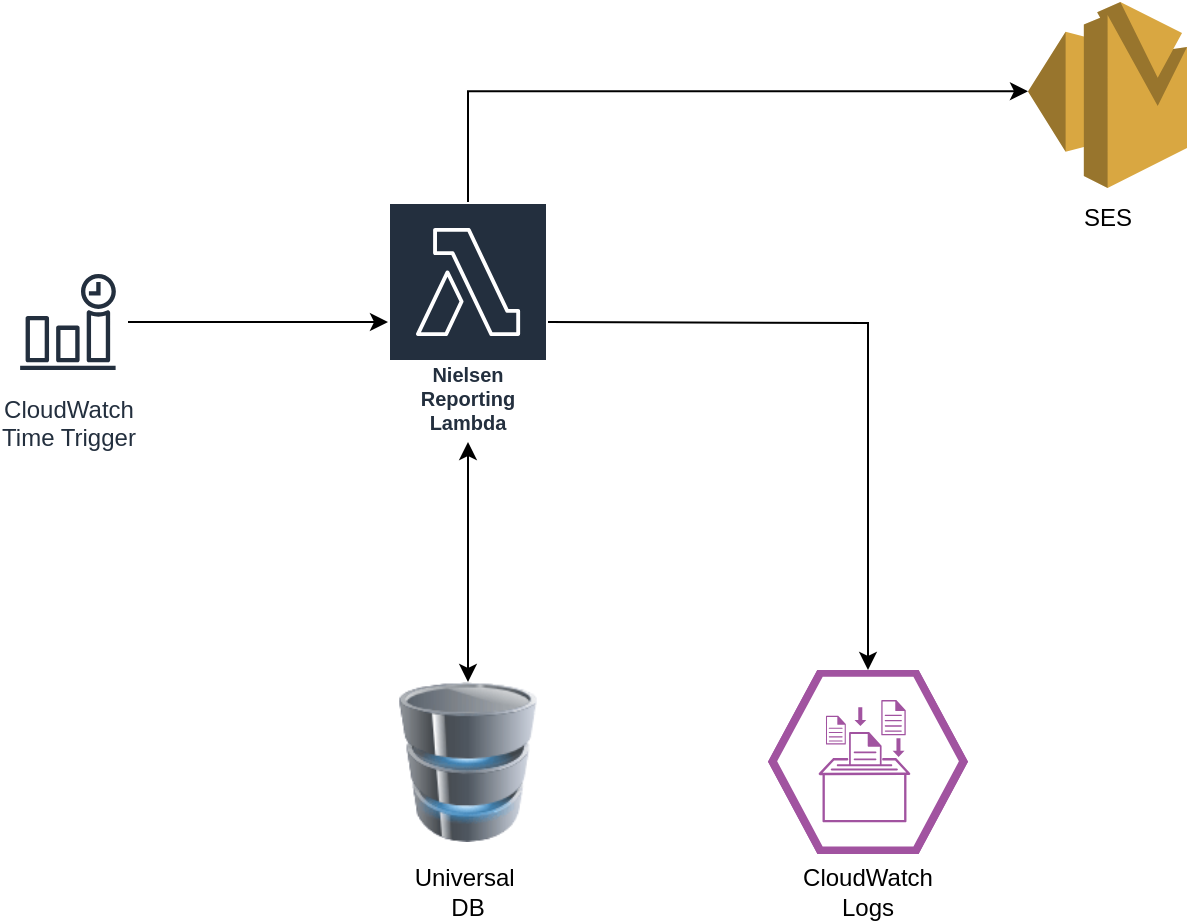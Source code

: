 <mxfile version="23.1.5" type="device" pages="4">
  <diagram name="Architecture Diagram" id="EqOSfAF9UxV9FrQAuN-9">
    <mxGraphModel dx="1434" dy="844" grid="1" gridSize="10" guides="1" tooltips="1" connect="1" arrows="1" fold="1" page="1" pageScale="1" pageWidth="1100" pageHeight="850" math="0" shadow="0">
      <root>
        <mxCell id="0" />
        <mxCell id="1" parent="0" />
        <mxCell id="h_64VjBJcjnfOyih_3GU-10" style="edgeStyle=orthogonalEdgeStyle;rounded=0;orthogonalLoop=1;jettySize=auto;html=1;entryX=0.5;entryY=0;entryDx=0;entryDy=0;entryPerimeter=0;" parent="1" target="JBzOEodIN-BkEHL5_Y5i-1" edge="1">
          <mxGeometry relative="1" as="geometry">
            <mxPoint x="320" y="300" as="sourcePoint" />
            <mxPoint x="500" y="480" as="targetPoint" />
          </mxGeometry>
        </mxCell>
        <mxCell id="h_64VjBJcjnfOyih_3GU-1" value="Nielsen Reporting Lambda" style="sketch=0;outlineConnect=0;fontColor=#232F3E;gradientColor=none;strokeColor=#ffffff;fillColor=#232F3E;dashed=0;verticalLabelPosition=middle;verticalAlign=bottom;align=center;html=1;whiteSpace=wrap;fontSize=10;fontStyle=1;spacing=3;shape=mxgraph.aws4.productIcon;prIcon=mxgraph.aws4.lambda;" parent="1" vertex="1">
          <mxGeometry x="240" y="240" width="80" height="120" as="geometry" />
        </mxCell>
        <mxCell id="h_64VjBJcjnfOyih_3GU-8" style="edgeStyle=orthogonalEdgeStyle;rounded=0;orthogonalLoop=1;jettySize=auto;html=1;startArrow=classic;startFill=1;" parent="1" source="h_64VjBJcjnfOyih_3GU-2" target="h_64VjBJcjnfOyih_3GU-1" edge="1">
          <mxGeometry relative="1" as="geometry" />
        </mxCell>
        <mxCell id="h_64VjBJcjnfOyih_3GU-2" value="" style="image;html=1;image=img/lib/clip_art/computers/Database_128x128.png" parent="1" vertex="1">
          <mxGeometry x="240" y="480" width="80" height="80" as="geometry" />
        </mxCell>
        <mxCell id="h_64VjBJcjnfOyih_3GU-6" style="edgeStyle=orthogonalEdgeStyle;rounded=0;orthogonalLoop=1;jettySize=auto;html=1;startArrow=classic;startFill=1;endArrow=none;endFill=0;exitX=0;exitY=0.48;exitDx=0;exitDy=0;exitPerimeter=0;" parent="1" source="h_64VjBJcjnfOyih_3GU-11" target="h_64VjBJcjnfOyih_3GU-1" edge="1">
          <mxGeometry relative="1" as="geometry">
            <mxPoint x="360" y="185" as="sourcePoint" />
          </mxGeometry>
        </mxCell>
        <mxCell id="h_64VjBJcjnfOyih_3GU-11" value="" style="outlineConnect=0;dashed=0;verticalLabelPosition=bottom;verticalAlign=top;align=center;html=1;shape=mxgraph.aws3.ses;fillColor=#D9A741;gradientColor=none;" parent="1" vertex="1">
          <mxGeometry x="560" y="140" width="79.5" height="93" as="geometry" />
        </mxCell>
        <mxCell id="h_64VjBJcjnfOyih_3GU-13" value="Universal&amp;nbsp;&lt;br&gt;DB" style="text;html=1;strokeColor=none;fillColor=none;align=center;verticalAlign=middle;whiteSpace=wrap;rounded=0;" parent="1" vertex="1">
          <mxGeometry x="250" y="570" width="60" height="30" as="geometry" />
        </mxCell>
        <mxCell id="h_64VjBJcjnfOyih_3GU-15" value="SES" style="text;html=1;strokeColor=none;fillColor=none;align=center;verticalAlign=middle;whiteSpace=wrap;rounded=0;" parent="1" vertex="1">
          <mxGeometry x="569.75" y="233" width="60" height="30" as="geometry" />
        </mxCell>
        <mxCell id="JBzOEodIN-BkEHL5_Y5i-1" value="" style="verticalLabelPosition=bottom;sketch=0;html=1;fillColor=#A153A0;strokeColor=#ffffff;verticalAlign=top;align=center;points=[[0,0.5,0],[0.125,0.25,0],[0.25,0,0],[0.5,0,0],[0.75,0,0],[0.875,0.25,0],[1,0.5,0],[0.875,0.75,0],[0.75,1,0],[0.5,1,0],[0.125,0.75,0]];pointerEvents=1;shape=mxgraph.cisco_safe.compositeIcon;bgIcon=mxgraph.cisco_safe.design.blank_device;resIcon=mxgraph.cisco_safe.design.log_collector_2;" parent="1" vertex="1">
          <mxGeometry x="430" y="474" width="100" height="92" as="geometry" />
        </mxCell>
        <mxCell id="JBzOEodIN-BkEHL5_Y5i-2" value="CloudWatch Logs" style="text;html=1;strokeColor=none;fillColor=none;align=center;verticalAlign=middle;whiteSpace=wrap;rounded=0;" parent="1" vertex="1">
          <mxGeometry x="450" y="570" width="60" height="30" as="geometry" />
        </mxCell>
        <mxCell id="ltnR_vWxz3jyMfiVWhO7-2" style="edgeStyle=orthogonalEdgeStyle;rounded=0;orthogonalLoop=1;jettySize=auto;html=1;" parent="1" source="ltnR_vWxz3jyMfiVWhO7-1" target="h_64VjBJcjnfOyih_3GU-1" edge="1">
          <mxGeometry relative="1" as="geometry" />
        </mxCell>
        <mxCell id="ltnR_vWxz3jyMfiVWhO7-1" value="CloudWatch &lt;br&gt;Time Trigger" style="sketch=0;outlineConnect=0;fontColor=#232F3E;gradientColor=none;strokeColor=#232F3E;fillColor=#ffffff;dashed=0;verticalLabelPosition=bottom;verticalAlign=top;align=center;html=1;fontSize=12;fontStyle=0;aspect=fixed;shape=mxgraph.aws4.resourceIcon;resIcon=mxgraph.aws4.event_time_based;" parent="1" vertex="1">
          <mxGeometry x="50" y="270" width="60" height="60" as="geometry" />
        </mxCell>
      </root>
    </mxGraphModel>
  </diagram>
  <diagram id="ORHRwgy645g2wktpHmo-" name="Sequence Diagram">
    <mxGraphModel dx="1434" dy="844" grid="1" gridSize="10" guides="1" tooltips="1" connect="1" arrows="1" fold="1" page="1" pageScale="1" pageWidth="1100" pageHeight="850" math="0" shadow="0">
      <root>
        <mxCell id="0" />
        <mxCell id="1" parent="0" />
        <mxCell id="0DhM-eU6NFH7G5UDxQWF-1" value="Lambda" style="shape=umlLifeline;perimeter=lifelinePerimeter;whiteSpace=wrap;html=1;container=1;dropTarget=0;collapsible=0;recursiveResize=0;outlineConnect=0;portConstraint=eastwest;newEdgeStyle={&quot;edgeStyle&quot;:&quot;elbowEdgeStyle&quot;,&quot;elbow&quot;:&quot;vertical&quot;,&quot;curved&quot;:0,&quot;rounded&quot;:0};strokeWidth=2;fillColor=#d5e8d4;gradientColor=#97d077;strokeColor=#82b366;rounded=1;shadow=0;glass=0;" parent="1" vertex="1">
          <mxGeometry x="280" y="80" width="100" height="600" as="geometry" />
        </mxCell>
        <mxCell id="LNtO-cqqQEX49Jt9hzPX-5" value="" style="html=1;points=[[0,0,0,0,5],[0,1,0,0,-5],[1,0,0,0,5],[1,1,0,0,-5]];perimeter=orthogonalPerimeter;outlineConnect=0;targetShapes=umlLifeline;portConstraint=eastwest;newEdgeStyle={&quot;curved&quot;:0,&quot;rounded&quot;:0};" parent="0DhM-eU6NFH7G5UDxQWF-1" vertex="1">
          <mxGeometry x="45" y="80" width="10" height="480" as="geometry" />
        </mxCell>
        <mxCell id="0DhM-eU6NFH7G5UDxQWF-2" value="Universal DB" style="shape=umlLifeline;perimeter=lifelinePerimeter;whiteSpace=wrap;html=1;container=1;dropTarget=0;collapsible=0;recursiveResize=0;outlineConnect=0;portConstraint=eastwest;newEdgeStyle={&quot;edgeStyle&quot;:&quot;elbowEdgeStyle&quot;,&quot;elbow&quot;:&quot;vertical&quot;,&quot;curved&quot;:0,&quot;rounded&quot;:0};strokeWidth=2;fillColor=#dae8fc;gradientColor=#7ea6e0;strokeColor=#6c8ebf;rounded=1;shadow=0;glass=0;" parent="1" vertex="1">
          <mxGeometry x="440" y="80" width="100" height="600" as="geometry" />
        </mxCell>
        <mxCell id="LNtO-cqqQEX49Jt9hzPX-6" value="" style="html=1;points=[[0,0,0,0,5],[0,1,0,0,-5],[1,0,0,0,5],[1,1,0,0,-5]];perimeter=orthogonalPerimeter;outlineConnect=0;targetShapes=umlLifeline;portConstraint=eastwest;newEdgeStyle={&quot;curved&quot;:0,&quot;rounded&quot;:0};" parent="0DhM-eU6NFH7G5UDxQWF-2" vertex="1">
          <mxGeometry x="45" y="120" width="10" height="80" as="geometry" />
        </mxCell>
        <mxCell id="ZVTcPb_TioCnOxeZLeT5-1" value="" style="html=1;points=[[0,0,0,0,5],[0,1,0,0,-5],[1,0,0,0,5],[1,1,0,0,-5]];perimeter=orthogonalPerimeter;outlineConnect=0;targetShapes=umlLifeline;portConstraint=eastwest;newEdgeStyle={&quot;curved&quot;:0,&quot;rounded&quot;:0};" vertex="1" parent="0DhM-eU6NFH7G5UDxQWF-2">
          <mxGeometry x="45" y="370" width="10" height="90" as="geometry" />
        </mxCell>
        <mxCell id="LNtO-cqqQEX49Jt9hzPX-2" value="SES" style="shape=umlLifeline;perimeter=lifelinePerimeter;whiteSpace=wrap;html=1;container=1;dropTarget=0;collapsible=0;recursiveResize=0;outlineConnect=0;portConstraint=eastwest;newEdgeStyle={&quot;edgeStyle&quot;:&quot;elbowEdgeStyle&quot;,&quot;elbow&quot;:&quot;vertical&quot;,&quot;curved&quot;:0,&quot;rounded&quot;:0};strokeWidth=2;fillColor=#ffcd28;gradientColor=#ffa500;strokeColor=#d79b00;rounded=1;shadow=0;glass=0;" parent="1" vertex="1">
          <mxGeometry x="599" y="80" width="100" height="600" as="geometry" />
        </mxCell>
        <mxCell id="LNtO-cqqQEX49Jt9hzPX-12" value="" style="html=1;points=[[0,0,0,0,5],[0,1,0,0,-5],[1,0,0,0,5],[1,1,0,0,-5]];perimeter=orthogonalPerimeter;outlineConnect=0;targetShapes=umlLifeline;portConstraint=eastwest;newEdgeStyle={&quot;curved&quot;:0,&quot;rounded&quot;:0};" parent="LNtO-cqqQEX49Jt9hzPX-2" vertex="1">
          <mxGeometry x="45" y="230" width="10" height="140" as="geometry" />
        </mxCell>
        <mxCell id="LNtO-cqqQEX49Jt9hzPX-3" value="CloudWatch&lt;br&gt;Logs" style="shape=umlLifeline;perimeter=lifelinePerimeter;whiteSpace=wrap;html=1;container=1;dropTarget=0;collapsible=0;recursiveResize=0;outlineConnect=0;portConstraint=eastwest;newEdgeStyle={&quot;edgeStyle&quot;:&quot;elbowEdgeStyle&quot;,&quot;elbow&quot;:&quot;vertical&quot;,&quot;curved&quot;:0,&quot;rounded&quot;:0};strokeWidth=2;fillColor=#f5f5f5;gradientColor=#b3b3b3;strokeColor=#666666;rounded=1;shadow=0;glass=0;" parent="1" vertex="1">
          <mxGeometry x="759" y="80" width="100" height="600" as="geometry" />
        </mxCell>
        <mxCell id="LNtO-cqqQEX49Jt9hzPX-17" value="" style="html=1;points=[[0,0,0,0,5],[0,1,0,0,-5],[1,0,0,0,5],[1,1,0,0,-5]];perimeter=orthogonalPerimeter;outlineConnect=0;targetShapes=umlLifeline;portConstraint=eastwest;newEdgeStyle={&quot;curved&quot;:0,&quot;rounded&quot;:0};" parent="LNtO-cqqQEX49Jt9hzPX-3" vertex="1">
          <mxGeometry x="45" y="480" width="10" height="80" as="geometry" />
        </mxCell>
        <mxCell id="LNtO-cqqQEX49Jt9hzPX-7" value="GetNewChannels()" style="html=1;verticalAlign=bottom;endArrow=block;curved=0;rounded=0;entryX=0;entryY=0;entryDx=0;entryDy=5;" parent="1" source="LNtO-cqqQEX49Jt9hzPX-5" target="LNtO-cqqQEX49Jt9hzPX-6" edge="1">
          <mxGeometry relative="1" as="geometry">
            <mxPoint x="415" y="205" as="sourcePoint" />
          </mxGeometry>
        </mxCell>
        <mxCell id="LNtO-cqqQEX49Jt9hzPX-8" value="List&amp;lt;Channels&amp;gt;" style="html=1;verticalAlign=bottom;endArrow=open;dashed=1;endSize=8;curved=0;rounded=0;exitX=0;exitY=1;exitDx=0;exitDy=-5;" parent="1" source="LNtO-cqqQEX49Jt9hzPX-6" target="LNtO-cqqQEX49Jt9hzPX-5" edge="1">
          <mxGeometry relative="1" as="geometry">
            <mxPoint x="415" y="275" as="targetPoint" />
          </mxGeometry>
        </mxCell>
        <mxCell id="LNtO-cqqQEX49Jt9hzPX-10" value="SendEmail(MailParameters)" style="html=1;verticalAlign=bottom;endArrow=block;curved=0;rounded=0;entryX=0;entryY=0;entryDx=0;entryDy=5;" parent="1" source="LNtO-cqqQEX49Jt9hzPX-5" edge="1">
          <mxGeometry relative="1" as="geometry">
            <mxPoint x="575" y="325" as="sourcePoint" />
            <mxPoint x="645" y="325.0" as="targetPoint" />
          </mxGeometry>
        </mxCell>
        <mxCell id="LNtO-cqqQEX49Jt9hzPX-11" value="SendEmailResponse" style="html=1;verticalAlign=bottom;endArrow=open;dashed=1;endSize=8;curved=0;rounded=0;exitX=0;exitY=1;exitDx=0;exitDy=-5;" parent="1" edge="1">
          <mxGeometry relative="1" as="geometry">
            <mxPoint x="335" y="400.0" as="targetPoint" />
            <mxPoint x="645" y="400.0" as="sourcePoint" />
          </mxGeometry>
        </mxCell>
        <mxCell id="LNtO-cqqQEX49Jt9hzPX-18" value="AddLogEntry(Log)" style="html=1;verticalAlign=bottom;endArrow=block;curved=0;rounded=0;entryX=0;entryY=0;entryDx=0;entryDy=5;" parent="1" edge="1">
          <mxGeometry x="-0.698" relative="1" as="geometry">
            <mxPoint x="335" y="580" as="sourcePoint" />
            <mxPoint as="offset" />
            <mxPoint x="804" y="580" as="targetPoint" />
          </mxGeometry>
        </mxCell>
        <mxCell id="ZVTcPb_TioCnOxeZLeT5-2" value="AddReporLog()" style="html=1;verticalAlign=bottom;endArrow=block;curved=0;rounded=0;" edge="1" parent="1">
          <mxGeometry relative="1" as="geometry">
            <mxPoint x="335.0" y="490" as="sourcePoint" />
            <mxPoint x="485" y="490" as="targetPoint" />
          </mxGeometry>
        </mxCell>
        <mxCell id="ZVTcPb_TioCnOxeZLeT5-4" value="Scheduled&lt;br&gt;Trigger" style="shape=umlLifeline;perimeter=lifelinePerimeter;whiteSpace=wrap;html=1;container=1;dropTarget=0;collapsible=0;recursiveResize=0;outlineConnect=0;portConstraint=eastwest;newEdgeStyle={&quot;edgeStyle&quot;:&quot;elbowEdgeStyle&quot;,&quot;elbow&quot;:&quot;vertical&quot;,&quot;curved&quot;:0,&quot;rounded&quot;:0};strokeWidth=2;rounded=1;shadow=0;glass=0;fillColor=#e6d0de;gradientColor=#d5739d;strokeColor=#996185;" vertex="1" parent="1">
          <mxGeometry x="120" y="80" width="100" height="600" as="geometry" />
        </mxCell>
        <mxCell id="ZVTcPb_TioCnOxeZLeT5-5" value="" style="html=1;points=[[0,0,0,0,5],[0,1,0,0,-5],[1,0,0,0,5],[1,1,0,0,-5]];perimeter=orthogonalPerimeter;outlineConnect=0;targetShapes=umlLifeline;portConstraint=eastwest;newEdgeStyle={&quot;curved&quot;:0,&quot;rounded&quot;:0};" vertex="1" parent="ZVTcPb_TioCnOxeZLeT5-4">
          <mxGeometry x="45" y="80" width="10" height="480" as="geometry" />
        </mxCell>
        <mxCell id="ZVTcPb_TioCnOxeZLeT5-6" style="edgeStyle=orthogonalEdgeStyle;rounded=0;orthogonalLoop=1;jettySize=auto;html=1;curved=0;" edge="1" parent="1" source="ZVTcPb_TioCnOxeZLeT5-5" target="LNtO-cqqQEX49Jt9hzPX-5">
          <mxGeometry relative="1" as="geometry" />
        </mxCell>
        <mxCell id="DbYnG-TSvJ7nXdE6mP5N-1" value="Trigger Lambda" style="text;html=1;align=center;verticalAlign=middle;resizable=0;points=[];autosize=1;strokeColor=none;fillColor=none;" vertex="1" parent="1">
          <mxGeometry x="185" y="378" width="110" height="30" as="geometry" />
        </mxCell>
      </root>
    </mxGraphModel>
  </diagram>
  <diagram id="HSLpLSslQhfBp81G6hs1" name="Email Template">
    <mxGraphModel dx="1434" dy="844" grid="1" gridSize="10" guides="1" tooltips="1" connect="1" arrows="1" fold="1" page="1" pageScale="1" pageWidth="1100" pageHeight="850" math="0" shadow="0">
      <root>
        <mxCell id="0" />
        <mxCell id="1" parent="0" />
        <mxCell id="uiZ7AZqBgxmKRuhd3uKZ-1" value="" style="html=1;shadow=0;dashed=0;shape=mxgraph.bootstrap.rrect;rSize=5;strokeColor=#D2D3D4;html=1;whiteSpace=wrap;fillColor=#F8F9FA;fontColor=#212529;verticalAlign=bottom;align=left;spacing=20;spacingBottom=0;fontSize=14;" parent="1" vertex="1">
          <mxGeometry x="40" y="200" width="1000" height="480" as="geometry" />
        </mxCell>
        <mxCell id="uiZ7AZqBgxmKRuhd3uKZ-2" value="Nielsen New Channels" style="html=1;shadow=0;dashed=0;shape=mxgraph.bootstrap.topButton;rSize=5;perimeter=none;whiteSpace=wrap;fillColor=#F0F1F2;strokeColor=#D2D3D4;fontColor=#212529;resizeWidth=1;fontSize=18;align=left;spacing=20;" parent="uiZ7AZqBgxmKRuhd3uKZ-1" vertex="1">
          <mxGeometry width="1000" height="50" relative="1" as="geometry" />
        </mxCell>
        <mxCell id="uiZ7AZqBgxmKRuhd3uKZ-3" value="Channels added&amp;nbsp; From: dd/MM/YYYY To: dd/MM/YYYY" style="html=1;shadow=0;dashed=0;shape=mxgraph.bootstrap.rrect;rSize=5;strokeColor=none;strokeWidth=1;fillColor=#F8F9FA;fontColor=#000000;whiteSpace=wrap;align=left;verticalAlign=middle;spacingLeft=0;fontStyle=1;fontSize=14;spacing=5;" parent="uiZ7AZqBgxmKRuhd3uKZ-1" vertex="1">
          <mxGeometry x="11.364" y="89.999" width="625" height="31.304" as="geometry" />
        </mxCell>
        <mxCell id="uiZ7AZqBgxmKRuhd3uKZ-4" value="" style="shape=table;html=1;whiteSpace=wrap;startSize=0;container=1;collapsible=0;childLayout=tableLayout;columnLines=1;rowLines=1;fontSize=16;strokeColor=default;fixedRows=0;swimlaneFillColor=default;rounded=0;shadow=0;" parent="uiZ7AZqBgxmKRuhd3uKZ-1" vertex="1">
          <mxGeometry x="45.45" y="135.65" width="904.55" height="174.35" as="geometry" />
        </mxCell>
        <mxCell id="uiZ7AZqBgxmKRuhd3uKZ-5" value="" style="shape=tableRow;horizontal=0;startSize=0;swimlaneHead=0;swimlaneBody=0;top=0;left=0;bottom=0;right=0;collapsible=0;dropTarget=0;fillColor=#0050ef;points=[[0,0.5],[1,0.5]];portConstraint=eastwest;fontSize=16;strokeColor=#ffffff;fontColor=#FFFFFF;fontStyle=1;rounded=0;shadow=0;perimeterSpacing=0;strokeWidth=0;opacity=80;" parent="uiZ7AZqBgxmKRuhd3uKZ-4" vertex="1">
          <mxGeometry width="904.55" height="59" as="geometry" />
        </mxCell>
        <mxCell id="uiZ7AZqBgxmKRuhd3uKZ-6" value="Channel Key" style="shape=partialRectangle;html=1;whiteSpace=wrap;connectable=0;fillColor=none;top=0;left=0;bottom=0;right=0;overflow=hidden;fontSize=15;strokeColor=inherit;fontColor=#FFFFFF;fontStyle=1" parent="uiZ7AZqBgxmKRuhd3uKZ-5" vertex="1">
          <mxGeometry width="151" height="59" as="geometry">
            <mxRectangle width="151" height="59" as="alternateBounds" />
          </mxGeometry>
        </mxCell>
        <mxCell id="uiZ7AZqBgxmKRuhd3uKZ-7" value="Channel Name" style="shape=partialRectangle;html=1;whiteSpace=wrap;connectable=0;fillColor=none;top=0;left=0;bottom=0;right=0;overflow=hidden;fontSize=15;strokeColor=inherit;fontColor=#FFFFFF;fontStyle=1" parent="uiZ7AZqBgxmKRuhd3uKZ-5" vertex="1">
          <mxGeometry x="151" width="151" height="59" as="geometry">
            <mxRectangle width="151" height="59" as="alternateBounds" />
          </mxGeometry>
        </mxCell>
        <mxCell id="uiZ7AZqBgxmKRuhd3uKZ-8" value="Stream Start" style="shape=partialRectangle;html=1;whiteSpace=wrap;connectable=0;fillColor=none;top=0;left=0;bottom=0;right=0;overflow=hidden;fontSize=15;strokeColor=inherit;fontColor=#FFFFFF;fontStyle=1" parent="uiZ7AZqBgxmKRuhd3uKZ-5" vertex="1">
          <mxGeometry x="302" width="150" height="59" as="geometry">
            <mxRectangle width="150" height="59" as="alternateBounds" />
          </mxGeometry>
        </mxCell>
        <mxCell id="uiZ7AZqBgxmKRuhd3uKZ-17" value="Stream End" style="shape=partialRectangle;html=1;whiteSpace=wrap;connectable=0;fillColor=none;top=0;left=0;bottom=0;right=0;overflow=hidden;fontSize=15;strokeColor=inherit;fontColor=#FFFFFF;fontStyle=1" parent="uiZ7AZqBgxmKRuhd3uKZ-5" vertex="1">
          <mxGeometry x="452" width="151" height="59" as="geometry">
            <mxRectangle width="151" height="59" as="alternateBounds" />
          </mxGeometry>
        </mxCell>
        <mxCell id="uiZ7AZqBgxmKRuhd3uKZ-20" value="Station Id" style="shape=partialRectangle;html=1;whiteSpace=wrap;connectable=0;fillColor=none;top=0;left=0;bottom=0;right=0;overflow=hidden;fontSize=15;strokeColor=inherit;fontColor=#FFFFFF;fontStyle=1" parent="uiZ7AZqBgxmKRuhd3uKZ-5" vertex="1">
          <mxGeometry x="603" width="151" height="59" as="geometry">
            <mxRectangle width="151" height="59" as="alternateBounds" />
          </mxGeometry>
        </mxCell>
        <mxCell id="Wp3KG1aDAewbNQNjzjTw-1" value="Source Key" style="shape=partialRectangle;html=1;whiteSpace=wrap;connectable=0;fillColor=none;top=0;left=0;bottom=0;right=0;overflow=hidden;fontSize=15;strokeColor=inherit;fontColor=#FFFFFF;fontStyle=1" parent="uiZ7AZqBgxmKRuhd3uKZ-5" vertex="1">
          <mxGeometry x="754" width="151" height="59" as="geometry">
            <mxRectangle width="151" height="59" as="alternateBounds" />
          </mxGeometry>
        </mxCell>
        <mxCell id="uiZ7AZqBgxmKRuhd3uKZ-9" value="" style="shape=tableRow;horizontal=0;startSize=0;swimlaneHead=0;swimlaneBody=0;top=0;left=0;bottom=0;right=0;collapsible=0;dropTarget=0;fillColor=none;points=[[0,0.5],[1,0.5]];portConstraint=eastwest;fontSize=16;strokeColor=inherit;" parent="uiZ7AZqBgxmKRuhd3uKZ-4" vertex="1">
          <mxGeometry y="59" width="904.55" height="57" as="geometry" />
        </mxCell>
        <mxCell id="uiZ7AZqBgxmKRuhd3uKZ-10" value="98wurl_nosey_2" style="shape=partialRectangle;html=1;whiteSpace=wrap;connectable=0;fillColor=none;top=0;left=0;bottom=0;right=0;overflow=hidden;fontSize=12;strokeColor=inherit;" parent="uiZ7AZqBgxmKRuhd3uKZ-9" vertex="1">
          <mxGeometry width="151" height="57" as="geometry">
            <mxRectangle width="151" height="57" as="alternateBounds" />
          </mxGeometry>
        </mxCell>
        <mxCell id="uiZ7AZqBgxmKRuhd3uKZ-11" value="Nosey" style="shape=partialRectangle;html=1;whiteSpace=wrap;connectable=0;fillColor=none;top=0;left=0;bottom=0;right=0;overflow=hidden;fontSize=12;strokeColor=inherit;" parent="uiZ7AZqBgxmKRuhd3uKZ-9" vertex="1">
          <mxGeometry x="151" width="151" height="57" as="geometry">
            <mxRectangle width="151" height="57" as="alternateBounds" />
          </mxGeometry>
        </mxCell>
        <mxCell id="uiZ7AZqBgxmKRuhd3uKZ-12" value="2020-08-26T09:42:09" style="shape=partialRectangle;html=1;whiteSpace=wrap;connectable=0;fillColor=none;top=0;left=0;bottom=0;right=0;overflow=hidden;fontSize=12;strokeColor=inherit;" parent="uiZ7AZqBgxmKRuhd3uKZ-9" vertex="1">
          <mxGeometry x="302" width="150" height="57" as="geometry">
            <mxRectangle width="150" height="57" as="alternateBounds" />
          </mxGeometry>
        </mxCell>
        <mxCell id="uiZ7AZqBgxmKRuhd3uKZ-18" value="2025-08-26T09:42:09" style="shape=partialRectangle;html=1;whiteSpace=wrap;connectable=0;fillColor=none;top=0;left=0;bottom=0;right=0;overflow=hidden;fontSize=12;strokeColor=inherit;" parent="uiZ7AZqBgxmKRuhd3uKZ-9" vertex="1">
          <mxGeometry x="452" width="151" height="57" as="geometry">
            <mxRectangle width="151" height="57" as="alternateBounds" />
          </mxGeometry>
        </mxCell>
        <mxCell id="uiZ7AZqBgxmKRuhd3uKZ-21" value="2922977890" style="shape=partialRectangle;html=1;whiteSpace=wrap;connectable=0;fillColor=none;top=0;left=0;bottom=0;right=0;overflow=hidden;fontSize=12;strokeColor=inherit;" parent="uiZ7AZqBgxmKRuhd3uKZ-9" vertex="1">
          <mxGeometry x="603" width="151" height="57" as="geometry">
            <mxRectangle width="151" height="57" as="alternateBounds" />
          </mxGeometry>
        </mxCell>
        <mxCell id="Wp3KG1aDAewbNQNjzjTw-2" value="OLMMC" style="shape=partialRectangle;html=1;whiteSpace=wrap;connectable=0;fillColor=none;top=0;left=0;bottom=0;right=0;overflow=hidden;fontSize=12;strokeColor=inherit;" parent="uiZ7AZqBgxmKRuhd3uKZ-9" vertex="1">
          <mxGeometry x="754" width="151" height="57" as="geometry">
            <mxRectangle width="151" height="57" as="alternateBounds" />
          </mxGeometry>
        </mxCell>
        <mxCell id="uiZ7AZqBgxmKRuhd3uKZ-13" value="" style="shape=tableRow;horizontal=0;startSize=0;swimlaneHead=0;swimlaneBody=0;top=0;left=0;bottom=0;right=0;collapsible=0;dropTarget=0;fillColor=none;points=[[0,0.5],[1,0.5]];portConstraint=eastwest;fontSize=16;strokeColor=inherit;" parent="uiZ7AZqBgxmKRuhd3uKZ-4" vertex="1">
          <mxGeometry y="116" width="904.55" height="58" as="geometry" />
        </mxCell>
        <mxCell id="uiZ7AZqBgxmKRuhd3uKZ-14" value="93CRCKLESL" style="shape=partialRectangle;html=1;whiteSpace=wrap;connectable=0;fillColor=none;top=0;left=0;bottom=0;right=0;overflow=hidden;fontSize=12;strokeColor=inherit;" parent="uiZ7AZqBgxmKRuhd3uKZ-13" vertex="1">
          <mxGeometry width="151" height="58" as="geometry">
            <mxRectangle width="151" height="58" as="alternateBounds" />
          </mxGeometry>
        </mxCell>
        <mxCell id="uiZ7AZqBgxmKRuhd3uKZ-15" value="Crackle" style="shape=partialRectangle;html=1;whiteSpace=wrap;connectable=0;fillColor=none;top=0;left=0;bottom=0;right=0;overflow=hidden;fontSize=12;strokeColor=inherit;" parent="uiZ7AZqBgxmKRuhd3uKZ-13" vertex="1">
          <mxGeometry x="151" width="151" height="58" as="geometry">
            <mxRectangle width="151" height="58" as="alternateBounds" />
          </mxGeometry>
        </mxCell>
        <mxCell id="uiZ7AZqBgxmKRuhd3uKZ-16" value="2020-08-26T09:42:09" style="shape=partialRectangle;html=1;whiteSpace=wrap;connectable=0;fillColor=none;top=0;left=0;bottom=0;right=0;overflow=hidden;fontSize=12;strokeColor=inherit;" parent="uiZ7AZqBgxmKRuhd3uKZ-13" vertex="1">
          <mxGeometry x="302" width="150" height="58" as="geometry">
            <mxRectangle width="150" height="58" as="alternateBounds" />
          </mxGeometry>
        </mxCell>
        <mxCell id="uiZ7AZqBgxmKRuhd3uKZ-19" value="2028-10-26T09:42:09" style="shape=partialRectangle;html=1;whiteSpace=wrap;connectable=0;fillColor=none;top=0;left=0;bottom=0;right=0;overflow=hidden;fontSize=12;strokeColor=inherit;" parent="uiZ7AZqBgxmKRuhd3uKZ-13" vertex="1">
          <mxGeometry x="452" width="151" height="58" as="geometry">
            <mxRectangle width="151" height="58" as="alternateBounds" />
          </mxGeometry>
        </mxCell>
        <mxCell id="uiZ7AZqBgxmKRuhd3uKZ-22" value="2922977899" style="shape=partialRectangle;html=1;whiteSpace=wrap;connectable=0;fillColor=none;top=0;left=0;bottom=0;right=0;overflow=hidden;fontSize=12;strokeColor=inherit;" parent="uiZ7AZqBgxmKRuhd3uKZ-13" vertex="1">
          <mxGeometry x="603" width="151" height="58" as="geometry">
            <mxRectangle width="151" height="58" as="alternateBounds" />
          </mxGeometry>
        </mxCell>
        <mxCell id="Wp3KG1aDAewbNQNjzjTw-3" value="CAN44" style="shape=partialRectangle;html=1;whiteSpace=wrap;connectable=0;fillColor=none;top=0;left=0;bottom=0;right=0;overflow=hidden;fontSize=12;strokeColor=inherit;" parent="uiZ7AZqBgxmKRuhd3uKZ-13" vertex="1">
          <mxGeometry x="754" width="151" height="58" as="geometry">
            <mxRectangle width="151" height="58" as="alternateBounds" />
          </mxGeometry>
        </mxCell>
        <mxCell id="uiZ7AZqBgxmKRuhd3uKZ-23" value="This email is generated automatically, please do not reply on it. In case of any question or comment, please contact email@vizio.com&amp;nbsp;&lt;br&gt;&lt;br&gt;&lt;br&gt;Kind regards,&lt;br&gt;&lt;br&gt;&lt;br&gt;Vizio Data Team" style="text;html=1;strokeColor=none;fillColor=none;align=left;verticalAlign=middle;whiteSpace=wrap;rounded=0;" parent="uiZ7AZqBgxmKRuhd3uKZ-1" vertex="1">
          <mxGeometry x="11.36" y="320" width="748.64" height="146.67" as="geometry" />
        </mxCell>
      </root>
    </mxGraphModel>
  </diagram>
  <diagram id="0C8qWWoS5AASA47SSZAd" name="Flowchart diagram">
    <mxGraphModel dx="880" dy="532" grid="1" gridSize="10" guides="1" tooltips="1" connect="1" arrows="1" fold="1" page="1" pageScale="1" pageWidth="1100" pageHeight="850" math="0" shadow="0">
      <root>
        <mxCell id="0" />
        <mxCell id="1" parent="0" />
        <mxCell id="3kC1Cd_PgrKXWJZZKIY_-3" style="edgeStyle=orthogonalEdgeStyle;rounded=0;orthogonalLoop=1;jettySize=auto;html=1;entryX=0.5;entryY=0;entryDx=0;entryDy=0;" parent="1" source="3kC1Cd_PgrKXWJZZKIY_-1" target="3kC1Cd_PgrKXWJZZKIY_-2" edge="1">
          <mxGeometry relative="1" as="geometry" />
        </mxCell>
        <mxCell id="3kC1Cd_PgrKXWJZZKIY_-1" value="Start" style="strokeWidth=2;html=1;shape=mxgraph.flowchart.start_1;whiteSpace=wrap;" parent="1" vertex="1">
          <mxGeometry x="160" y="40" width="80" height="40" as="geometry" />
        </mxCell>
        <mxCell id="3kC1Cd_PgrKXWJZZKIY_-5" style="edgeStyle=orthogonalEdgeStyle;rounded=0;orthogonalLoop=1;jettySize=auto;html=1;exitX=0.5;exitY=1;exitDx=0;exitDy=0;entryX=0.5;entryY=0;entryDx=0;entryDy=0;" parent="1" source="3kC1Cd_PgrKXWJZZKIY_-2" target="3kC1Cd_PgrKXWJZZKIY_-4" edge="1">
          <mxGeometry relative="1" as="geometry" />
        </mxCell>
        <mxCell id="3kC1Cd_PgrKXWJZZKIY_-2" value="Get last reported channel set data" style="rounded=1;whiteSpace=wrap;html=1;absoluteArcSize=1;arcSize=14;strokeWidth=2;" parent="1" vertex="1">
          <mxGeometry x="140" y="120" width="120" height="40" as="geometry" />
        </mxCell>
        <mxCell id="3kC1Cd_PgrKXWJZZKIY_-7" style="edgeStyle=orthogonalEdgeStyle;rounded=0;orthogonalLoop=1;jettySize=auto;html=1;exitX=0.5;exitY=1;exitDx=0;exitDy=0;entryX=0.5;entryY=0;entryDx=0;entryDy=0;" parent="1" source="3kC1Cd_PgrKXWJZZKIY_-4" target="3kC1Cd_PgrKXWJZZKIY_-6" edge="1">
          <mxGeometry relative="1" as="geometry" />
        </mxCell>
        <mxCell id="3kC1Cd_PgrKXWJZZKIY_-4" value="Get current channel set data" style="rounded=1;whiteSpace=wrap;html=1;absoluteArcSize=1;arcSize=14;strokeWidth=2;" parent="1" vertex="1">
          <mxGeometry x="140" y="200" width="120" height="40" as="geometry" />
        </mxCell>
        <mxCell id="3kC1Cd_PgrKXWJZZKIY_-11" value="" style="edgeStyle=orthogonalEdgeStyle;rounded=0;orthogonalLoop=1;jettySize=auto;html=1;" parent="1" source="3kC1Cd_PgrKXWJZZKIY_-6" target="3kC1Cd_PgrKXWJZZKIY_-10" edge="1">
          <mxGeometry relative="1" as="geometry" />
        </mxCell>
        <mxCell id="3kC1Cd_PgrKXWJZZKIY_-6" value="Get new channels" style="rounded=1;whiteSpace=wrap;html=1;absoluteArcSize=1;arcSize=14;strokeWidth=2;" parent="1" vertex="1">
          <mxGeometry x="140" y="280" width="120" height="40" as="geometry" />
        </mxCell>
        <mxCell id="3kC1Cd_PgrKXWJZZKIY_-13" value="" style="edgeStyle=orthogonalEdgeStyle;rounded=0;orthogonalLoop=1;jettySize=auto;html=1;" parent="1" source="3kC1Cd_PgrKXWJZZKIY_-10" target="3kC1Cd_PgrKXWJZZKIY_-12" edge="1">
          <mxGeometry relative="1" as="geometry" />
        </mxCell>
        <mxCell id="3kC1Cd_PgrKXWJZZKIY_-16" value="" style="edgeStyle=orthogonalEdgeStyle;rounded=0;orthogonalLoop=1;jettySize=auto;html=1;" parent="1" source="3kC1Cd_PgrKXWJZZKIY_-10" target="3kC1Cd_PgrKXWJZZKIY_-15" edge="1">
          <mxGeometry relative="1" as="geometry" />
        </mxCell>
        <mxCell id="3kC1Cd_PgrKXWJZZKIY_-10" value="Any new&amp;nbsp;&lt;br&gt;Channel&lt;div&gt;&lt;br&gt;&lt;/div&gt;" style="rhombus;whiteSpace=wrap;html=1;rounded=1;arcSize=14;strokeWidth=2;" parent="1" vertex="1">
          <mxGeometry x="145" y="360" width="110" height="80" as="geometry" />
        </mxCell>
        <mxCell id="3kC1Cd_PgrKXWJZZKIY_-12" value="Add log into database" style="whiteSpace=wrap;html=1;rounded=1;arcSize=14;strokeWidth=2;" parent="1" vertex="1">
          <mxGeometry x="380" y="560" width="120" height="40" as="geometry" />
        </mxCell>
        <mxCell id="3kC1Cd_PgrKXWJZZKIY_-18" value="" style="edgeStyle=orthogonalEdgeStyle;rounded=0;orthogonalLoop=1;jettySize=auto;html=1;" parent="1" source="3kC1Cd_PgrKXWJZZKIY_-15" target="3kC1Cd_PgrKXWJZZKIY_-17" edge="1">
          <mxGeometry relative="1" as="geometry" />
        </mxCell>
        <mxCell id="3kC1Cd_PgrKXWJZZKIY_-15" value="Build Html body using template" style="whiteSpace=wrap;html=1;rounded=1;arcSize=14;strokeWidth=2;" parent="1" vertex="1">
          <mxGeometry x="140" y="480" width="120" height="40" as="geometry" />
        </mxCell>
        <mxCell id="3kC1Cd_PgrKXWJZZKIY_-20" value="" style="edgeStyle=orthogonalEdgeStyle;rounded=0;orthogonalLoop=1;jettySize=auto;html=1;" parent="1" source="3kC1Cd_PgrKXWJZZKIY_-17" target="3kC1Cd_PgrKXWJZZKIY_-19" edge="1">
          <mxGeometry relative="1" as="geometry" />
        </mxCell>
        <mxCell id="3kC1Cd_PgrKXWJZZKIY_-17" value="Send email" style="whiteSpace=wrap;html=1;rounded=1;arcSize=14;strokeWidth=2;" parent="1" vertex="1">
          <mxGeometry x="140" y="560" width="120" height="40" as="geometry" />
        </mxCell>
        <mxCell id="3kC1Cd_PgrKXWJZZKIY_-19" value="Add&amp;nbsp; log into database" style="whiteSpace=wrap;html=1;rounded=1;arcSize=14;strokeWidth=2;" parent="1" vertex="1">
          <mxGeometry x="140" y="640" width="120" height="40" as="geometry" />
        </mxCell>
        <mxCell id="3kC1Cd_PgrKXWJZZKIY_-21" value="Yes" style="text;html=1;align=center;verticalAlign=middle;resizable=0;points=[];autosize=1;strokeColor=none;fillColor=none;" parent="1" vertex="1">
          <mxGeometry x="190" y="438" width="40" height="30" as="geometry" />
        </mxCell>
        <mxCell id="3kC1Cd_PgrKXWJZZKIY_-22" value="No" style="text;html=1;align=center;verticalAlign=middle;resizable=0;points=[];autosize=1;strokeColor=none;fillColor=none;" parent="1" vertex="1">
          <mxGeometry x="250" y="380" width="40" height="30" as="geometry" />
        </mxCell>
        <mxCell id="3kC1Cd_PgrKXWJZZKIY_-23" value="End" style="strokeWidth=2;html=1;shape=mxgraph.flowchart.terminator;whiteSpace=wrap;" parent="1" vertex="1">
          <mxGeometry x="150" y="720" width="100" height="40" as="geometry" />
        </mxCell>
        <mxCell id="3kC1Cd_PgrKXWJZZKIY_-25" style="edgeStyle=orthogonalEdgeStyle;rounded=0;orthogonalLoop=1;jettySize=auto;html=1;entryX=0.5;entryY=0;entryDx=0;entryDy=0;entryPerimeter=0;" parent="1" source="3kC1Cd_PgrKXWJZZKIY_-19" target="3kC1Cd_PgrKXWJZZKIY_-23" edge="1">
          <mxGeometry relative="1" as="geometry" />
        </mxCell>
        <mxCell id="3kC1Cd_PgrKXWJZZKIY_-26" style="edgeStyle=orthogonalEdgeStyle;rounded=0;orthogonalLoop=1;jettySize=auto;html=1;entryX=1;entryY=0.5;entryDx=0;entryDy=0;entryPerimeter=0;" parent="1" source="3kC1Cd_PgrKXWJZZKIY_-12" target="3kC1Cd_PgrKXWJZZKIY_-23" edge="1">
          <mxGeometry relative="1" as="geometry">
            <Array as="points">
              <mxPoint x="440" y="740" />
            </Array>
          </mxGeometry>
        </mxCell>
      </root>
    </mxGraphModel>
  </diagram>
</mxfile>
